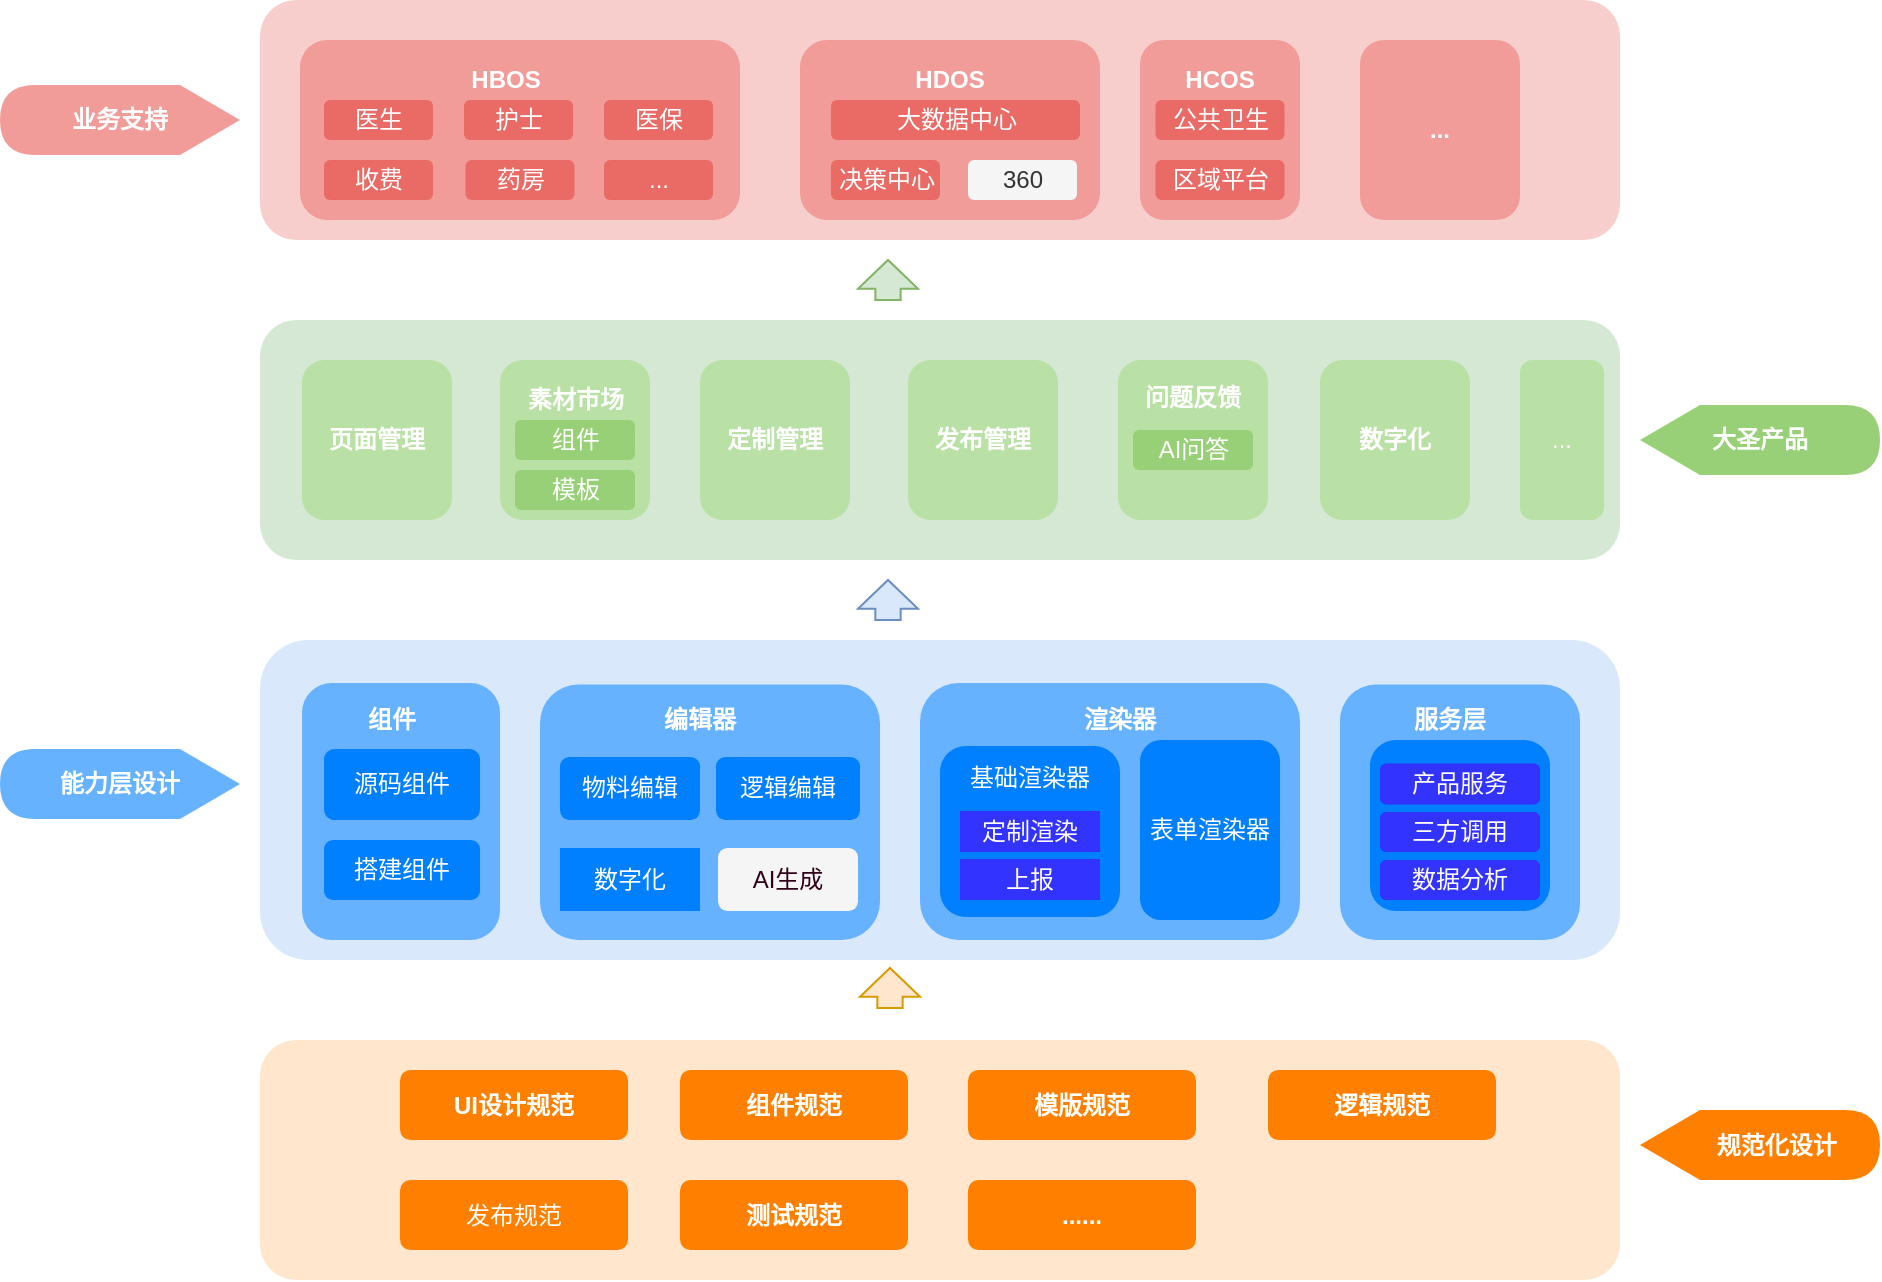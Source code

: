 <mxfile version="24.6.2" type="github" pages="2">
  <diagram name="第 1 页" id="Ihx0P2SWV2xgKwI4vrT0">
    <mxGraphModel dx="2109" dy="1394" grid="1" gridSize="10" guides="1" tooltips="1" connect="1" arrows="1" fold="1" page="1" pageScale="1" pageWidth="1169" pageHeight="827" math="0" shadow="0">
      <root>
        <mxCell id="0" />
        <mxCell id="1" parent="0" />
        <mxCell id="CBLO3VD58gaESAwxVpmc-16" value="&lt;h3&gt;&lt;br&gt;&lt;/h3&gt;" style="rounded=1;whiteSpace=wrap;html=1;fillColor=#FFE6CC;strokeColor=none;glass=0;" vertex="1" parent="1">
          <mxGeometry x="80" y="440" width="680" height="120" as="geometry" />
        </mxCell>
        <mxCell id="CBLO3VD58gaESAwxVpmc-18" value="&lt;font color=&quot;#ffffff&quot;&gt;&lt;b&gt;&amp;nbsp; &amp;nbsp; &amp;nbsp;规范化设计&lt;/b&gt;&lt;/font&gt;" style="shape=display;whiteSpace=wrap;html=1;fillColor=#FF8000;strokeColor=none;fontColor=#000000;" vertex="1" parent="1">
          <mxGeometry x="770" y="475" width="120" height="35" as="geometry" />
        </mxCell>
        <mxCell id="CBLO3VD58gaESAwxVpmc-19" value="" style="rounded=1;whiteSpace=wrap;html=1;shadow=0;rotation=0;glass=0;fillColor=#dae8fc;strokeColor=none;" vertex="1" parent="1">
          <mxGeometry x="80" y="240" width="680" height="160" as="geometry" />
        </mxCell>
        <mxCell id="CBLO3VD58gaESAwxVpmc-20" value="&lt;font color=&quot;#ffffff&quot;&gt;&lt;b&gt;能力层设计&lt;/b&gt;&lt;/font&gt;" style="shape=display;whiteSpace=wrap;html=1;fillColor=#66B2FF;strokeColor=none;direction=west;" vertex="1" parent="1">
          <mxGeometry x="-50" y="294.5" width="120" height="35" as="geometry" />
        </mxCell>
        <mxCell id="CBLO3VD58gaESAwxVpmc-21" value="" style="rounded=1;whiteSpace=wrap;html=1;fillColor=#66B2FF;strokeColor=none;" vertex="1" parent="1">
          <mxGeometry x="101" y="261.5" width="99" height="128.5" as="geometry" />
        </mxCell>
        <mxCell id="CBLO3VD58gaESAwxVpmc-22" value="&lt;span style=&quot;color: rgb(255, 255, 255);&quot;&gt;&lt;b&gt;组件&lt;/b&gt;&lt;/span&gt;" style="rounded=0;whiteSpace=wrap;html=1;strokeColor=none;fillColor=none;" vertex="1" parent="1">
          <mxGeometry x="106" y="270" width="80" height="20" as="geometry" />
        </mxCell>
        <mxCell id="CBLO3VD58gaESAwxVpmc-23" value="&lt;font color=&quot;#ffffff&quot;&gt;源码组件&lt;/font&gt;" style="rounded=1;whiteSpace=wrap;html=1;strokeColor=none;fillColor=#007FFF;" vertex="1" parent="1">
          <mxGeometry x="112" y="294.5" width="78" height="35.5" as="geometry" />
        </mxCell>
        <mxCell id="CBLO3VD58gaESAwxVpmc-24" value="&lt;font color=&quot;#ffffff&quot;&gt;搭建组件&lt;/font&gt;" style="rounded=1;whiteSpace=wrap;html=1;strokeColor=none;fillColor=#007FFF;" vertex="1" parent="1">
          <mxGeometry x="112" y="340" width="78" height="30" as="geometry" />
        </mxCell>
        <mxCell id="CBLO3VD58gaESAwxVpmc-26" value="" style="rounded=1;whiteSpace=wrap;html=1;fillColor=#66B2FF;strokeColor=none;" vertex="1" parent="1">
          <mxGeometry x="220" y="262.25" width="170" height="127.75" as="geometry" />
        </mxCell>
        <mxCell id="CBLO3VD58gaESAwxVpmc-27" value="&lt;font color=&quot;#ffffff&quot;&gt;&lt;b&gt;编辑器&lt;/b&gt;&lt;/font&gt;" style="rounded=0;whiteSpace=wrap;html=1;strokeColor=none;fillColor=none;" vertex="1" parent="1">
          <mxGeometry x="260" y="270" width="80" height="20" as="geometry" />
        </mxCell>
        <mxCell id="CBLO3VD58gaESAwxVpmc-28" value="" style="rounded=1;whiteSpace=wrap;html=1;fillColor=#66B2FF;strokeColor=none;" vertex="1" parent="1">
          <mxGeometry x="410" y="261.5" width="190" height="128.5" as="geometry" />
        </mxCell>
        <mxCell id="CBLO3VD58gaESAwxVpmc-29" value="&lt;font color=&quot;#ffffff&quot;&gt;&lt;b&gt;渲染器&lt;/b&gt;&lt;/font&gt;" style="rounded=0;whiteSpace=wrap;html=1;strokeColor=none;fillColor=none;" vertex="1" parent="1">
          <mxGeometry x="470" y="270" width="80" height="20" as="geometry" />
        </mxCell>
        <mxCell id="CBLO3VD58gaESAwxVpmc-30" value="" style="rounded=1;whiteSpace=wrap;html=1;fillColor=#66B2FF;strokeColor=none;" vertex="1" parent="1">
          <mxGeometry x="620" y="262.25" width="120" height="127.75" as="geometry" />
        </mxCell>
        <mxCell id="CBLO3VD58gaESAwxVpmc-31" value="&lt;font color=&quot;#ffffff&quot;&gt;服务层&lt;/font&gt;" style="rounded=0;whiteSpace=wrap;html=1;strokeColor=none;fillColor=none;fontStyle=1" vertex="1" parent="1">
          <mxGeometry x="635" y="270" width="80" height="20" as="geometry" />
        </mxCell>
        <mxCell id="CBLO3VD58gaESAwxVpmc-32" value="" style="rounded=1;whiteSpace=wrap;html=1;shadow=0;rotation=0;glass=0;fillColor=#d5e8d4;strokeColor=none;" vertex="1" parent="1">
          <mxGeometry x="80" y="80" width="680" height="120" as="geometry" />
        </mxCell>
        <mxCell id="CBLO3VD58gaESAwxVpmc-34" value="&lt;font color=&quot;#ffffff&quot;&gt;&lt;b&gt;大圣产品&lt;/b&gt;&lt;/font&gt;" style="shape=display;whiteSpace=wrap;html=1;fillColor=#97D077;strokeColor=none;" vertex="1" parent="1">
          <mxGeometry x="770" y="122.5" width="120" height="35" as="geometry" />
        </mxCell>
        <mxCell id="CBLO3VD58gaESAwxVpmc-35" value="" style="rounded=1;whiteSpace=wrap;html=1;shadow=0;rotation=0;glass=0;fillColor=#f8cecc;strokeColor=none;" vertex="1" parent="1">
          <mxGeometry x="80" y="-80" width="680" height="120" as="geometry" />
        </mxCell>
        <mxCell id="CBLO3VD58gaESAwxVpmc-36" value="&lt;font color=&quot;#ffffff&quot;&gt;&lt;b&gt;业务支持&lt;/b&gt;&lt;/font&gt;" style="shape=display;whiteSpace=wrap;html=1;fillColor=#F19C99;strokeColor=none;direction=west;" vertex="1" parent="1">
          <mxGeometry x="-50" y="-37.5" width="120" height="35" as="geometry" />
        </mxCell>
        <mxCell id="CBLO3VD58gaESAwxVpmc-37" value="&lt;b&gt;UI设计规范&lt;/b&gt;" style="rounded=1;whiteSpace=wrap;html=1;fillColor=#FF8000;strokeColor=none;fontColor=#FFFFFF;" vertex="1" parent="1">
          <mxGeometry x="150" y="455" width="114" height="35" as="geometry" />
        </mxCell>
        <mxCell id="CBLO3VD58gaESAwxVpmc-38" value="&lt;b&gt;组件规范&lt;/b&gt;" style="rounded=1;whiteSpace=wrap;html=1;fillColor=#FF8000;strokeColor=none;fontColor=#FFFFFF;" vertex="1" parent="1">
          <mxGeometry x="290" y="455" width="114" height="35" as="geometry" />
        </mxCell>
        <mxCell id="CBLO3VD58gaESAwxVpmc-39" value="&lt;b&gt;模版规范&lt;/b&gt;" style="rounded=1;whiteSpace=wrap;html=1;fillColor=#FF8000;strokeColor=none;fontColor=#FFFFFF;" vertex="1" parent="1">
          <mxGeometry x="434" y="455" width="114" height="35" as="geometry" />
        </mxCell>
        <mxCell id="CBLO3VD58gaESAwxVpmc-40" value="&lt;b&gt;逻辑规范&lt;/b&gt;" style="rounded=1;whiteSpace=wrap;html=1;fillColor=#FF8000;strokeColor=none;fontColor=#FFFFFF;" vertex="1" parent="1">
          <mxGeometry x="584" y="455" width="114" height="35" as="geometry" />
        </mxCell>
        <mxCell id="CBLO3VD58gaESAwxVpmc-41" value="发布规范" style="rounded=1;whiteSpace=wrap;html=1;fillColor=#FF8000;strokeColor=none;fontColor=#FFFFFF;" vertex="1" parent="1">
          <mxGeometry x="150" y="510" width="114" height="35" as="geometry" />
        </mxCell>
        <mxCell id="CBLO3VD58gaESAwxVpmc-42" value="&lt;b&gt;测试规范&lt;/b&gt;" style="rounded=1;whiteSpace=wrap;html=1;fillColor=#FF8000;strokeColor=none;fontColor=#FFFFFF;" vertex="1" parent="1">
          <mxGeometry x="290" y="510" width="114" height="35" as="geometry" />
        </mxCell>
        <mxCell id="CBLO3VD58gaESAwxVpmc-43" value="&lt;b&gt;......&lt;/b&gt;" style="rounded=1;whiteSpace=wrap;html=1;fillColor=#FF8000;strokeColor=none;fontColor=#FFFFFF;" vertex="1" parent="1">
          <mxGeometry x="434" y="510" width="114" height="35" as="geometry" />
        </mxCell>
        <mxCell id="CBLO3VD58gaESAwxVpmc-45" value="" style="rounded=1;whiteSpace=wrap;html=1;strokeColor=none;fillColor=#007FFF;" vertex="1" parent="1">
          <mxGeometry x="420" y="293" width="90" height="85.5" as="geometry" />
        </mxCell>
        <mxCell id="CBLO3VD58gaESAwxVpmc-46" value="&lt;font color=&quot;#ffffff&quot;&gt;表单渲染器&lt;/font&gt;" style="rounded=1;whiteSpace=wrap;html=1;strokeColor=none;fillColor=#007FFF;" vertex="1" parent="1">
          <mxGeometry x="520" y="290" width="70" height="90" as="geometry" />
        </mxCell>
        <mxCell id="CBLO3VD58gaESAwxVpmc-51" value="基础渲染器" style="rounded=0;whiteSpace=wrap;html=1;strokeColor=none;fillColor=none;fontColor=#FFFFFF;" vertex="1" parent="1">
          <mxGeometry x="430" y="298.5" width="70" height="20" as="geometry" />
        </mxCell>
        <mxCell id="CBLO3VD58gaESAwxVpmc-52" value="定制渲染" style="rounded=0;whiteSpace=wrap;html=1;fillColor=#3333FF;strokeColor=none;fontColor=#FFFFFF;" vertex="1" parent="1">
          <mxGeometry x="430" y="325.5" width="70" height="20.5" as="geometry" />
        </mxCell>
        <mxCell id="CBLO3VD58gaESAwxVpmc-53" value="" style="rounded=1;whiteSpace=wrap;html=1;strokeColor=none;fillColor=#007FFF;" vertex="1" parent="1">
          <mxGeometry x="635" y="290" width="90" height="85.5" as="geometry" />
        </mxCell>
        <mxCell id="CBLO3VD58gaESAwxVpmc-54" value="产品服务" style="rounded=1;whiteSpace=wrap;html=1;fillColor=#3333FF;strokeColor=none;fontColor=#FFFFFF;" vertex="1" parent="1">
          <mxGeometry x="640" y="301.75" width="80" height="20.5" as="geometry" />
        </mxCell>
        <mxCell id="CBLO3VD58gaESAwxVpmc-55" value="三方调用" style="rounded=1;whiteSpace=wrap;html=1;strokeColor=none;fillColor=#3333FF;fontColor=#FFFFFF;" vertex="1" parent="1">
          <mxGeometry x="640" y="326" width="80" height="20" as="geometry" />
        </mxCell>
        <mxCell id="CBLO3VD58gaESAwxVpmc-56" value="&lt;font color=&quot;#ffffff&quot;&gt;物料编辑&lt;/font&gt;" style="rounded=1;whiteSpace=wrap;html=1;strokeColor=none;fillColor=#007FFF;" vertex="1" parent="1">
          <mxGeometry x="230" y="298.5" width="70" height="31.5" as="geometry" />
        </mxCell>
        <mxCell id="CBLO3VD58gaESAwxVpmc-57" value="&lt;font color=&quot;#ffffff&quot;&gt;逻辑编辑&lt;/font&gt;" style="rounded=1;whiteSpace=wrap;html=1;strokeColor=none;fillColor=#007FFF;" vertex="1" parent="1">
          <mxGeometry x="308" y="298.5" width="72" height="31.5" as="geometry" />
        </mxCell>
        <mxCell id="CBLO3VD58gaESAwxVpmc-59" value="&lt;font color=&quot;#ffffff&quot;&gt;数字化&lt;/font&gt;" style="rounded=1;whiteSpace=wrap;html=1;strokeColor=none;fillColor=#007FFF;arcSize=0;" vertex="1" parent="1">
          <mxGeometry x="230" y="344" width="70" height="31.5" as="geometry" />
        </mxCell>
        <mxCell id="CBLO3VD58gaESAwxVpmc-60" value="&lt;font&gt;AI生成&lt;/font&gt;" style="rounded=1;whiteSpace=wrap;html=1;strokeColor=none;fillColor=#f5f5f5;fontColor=#33001A;" vertex="1" parent="1">
          <mxGeometry x="309" y="344" width="70" height="31.5" as="geometry" />
        </mxCell>
        <mxCell id="CBLO3VD58gaESAwxVpmc-61" value="&lt;b&gt;&lt;font color=&quot;#ffffff&quot;&gt;页面管理&lt;/font&gt;&lt;/b&gt;" style="rounded=1;whiteSpace=wrap;html=1;fillColor=#B9E0A5;strokeColor=none;" vertex="1" parent="1">
          <mxGeometry x="101" y="100" width="75" height="80" as="geometry" />
        </mxCell>
        <mxCell id="CBLO3VD58gaESAwxVpmc-62" value="&lt;b style=&quot;&quot;&gt;定制管理&lt;/b&gt;" style="rounded=1;whiteSpace=wrap;html=1;strokeColor=none;fillColor=#B9E0A5;fontColor=#FFFFFF;" vertex="1" parent="1">
          <mxGeometry x="300" y="100" width="75" height="80" as="geometry" />
        </mxCell>
        <mxCell id="CBLO3VD58gaESAwxVpmc-63" value="&lt;b&gt;&lt;font color=&quot;#ffffff&quot;&gt;发布管理&lt;/font&gt;&lt;/b&gt;" style="rounded=1;whiteSpace=wrap;html=1;strokeColor=none;fillColor=#B9E0A5;" vertex="1" parent="1">
          <mxGeometry x="404" y="100" width="75" height="80" as="geometry" />
        </mxCell>
        <mxCell id="CBLO3VD58gaESAwxVpmc-65" value="&lt;b&gt;&lt;font color=&quot;#ffffff&quot;&gt;问题反馈&lt;/font&gt;&lt;/b&gt;&lt;div&gt;&lt;b&gt;&lt;font color=&quot;#ffffff&quot;&gt;&lt;br&gt;&lt;/font&gt;&lt;/b&gt;&lt;/div&gt;&lt;div&gt;&lt;font color=&quot;#ffffff&quot;&gt;&lt;br&gt;&lt;/font&gt;&lt;/div&gt;&lt;div&gt;&lt;br&gt;&lt;/div&gt;" style="rounded=1;whiteSpace=wrap;html=1;fillColor=#B9E0A5;strokeColor=none;" vertex="1" parent="1">
          <mxGeometry x="509" y="100" width="75" height="80" as="geometry" />
        </mxCell>
        <mxCell id="CBLO3VD58gaESAwxVpmc-66" value="&lt;b&gt;&lt;font color=&quot;#ffffff&quot;&gt;数字化&lt;/font&gt;&lt;/b&gt;" style="rounded=1;whiteSpace=wrap;html=1;fillColor=#B9E0A5;strokeColor=none;" vertex="1" parent="1">
          <mxGeometry x="610" y="100" width="75" height="80" as="geometry" />
        </mxCell>
        <mxCell id="CBLO3VD58gaESAwxVpmc-69" value="" style="rounded=1;whiteSpace=wrap;html=1;fillColor=#B9E0A5;strokeColor=none;" vertex="1" parent="1">
          <mxGeometry x="200" y="100" width="75" height="80" as="geometry" />
        </mxCell>
        <mxCell id="CBLO3VD58gaESAwxVpmc-70" value="&lt;font color=&quot;#ffffff&quot;&gt;...&lt;/font&gt;" style="rounded=1;whiteSpace=wrap;html=1;fillColor=#B9E0A5;strokeColor=none;" vertex="1" parent="1">
          <mxGeometry x="710" y="100" width="42" height="80" as="geometry" />
        </mxCell>
        <mxCell id="CBLO3VD58gaESAwxVpmc-72" value="" style="rounded=1;whiteSpace=wrap;html=1;fillColor=#F19C99;strokeColor=none;" vertex="1" parent="1">
          <mxGeometry x="100" y="-60" width="220" height="90" as="geometry" />
        </mxCell>
        <mxCell id="CBLO3VD58gaESAwxVpmc-77" value="&lt;font color=&quot;#ffffff&quot;&gt;HBOS&lt;/font&gt;" style="rounded=1;whiteSpace=wrap;html=1;strokeColor=none;fillColor=none;fontStyle=1" vertex="1" parent="1">
          <mxGeometry x="146" y="-50" width="114" height="20" as="geometry" />
        </mxCell>
        <mxCell id="CBLO3VD58gaESAwxVpmc-78" value="&lt;font color=&quot;#ffffff&quot;&gt;医生&lt;/font&gt;" style="rounded=1;whiteSpace=wrap;html=1;strokeColor=none;fillColor=#EA6B66;" vertex="1" parent="1">
          <mxGeometry x="112" y="-30" width="54.5" height="20" as="geometry" />
        </mxCell>
        <mxCell id="CBLO3VD58gaESAwxVpmc-79" value="&lt;font color=&quot;#ffffff&quot;&gt;护士&lt;/font&gt;" style="rounded=1;whiteSpace=wrap;html=1;strokeColor=none;fillColor=#EA6B66;" vertex="1" parent="1">
          <mxGeometry x="182" y="-30" width="54.5" height="20" as="geometry" />
        </mxCell>
        <mxCell id="CBLO3VD58gaESAwxVpmc-80" value="医保" style="rounded=1;whiteSpace=wrap;html=1;strokeColor=none;fillColor=#EA6B66;fontColor=#FFFFFF;" vertex="1" parent="1">
          <mxGeometry x="252" y="-30" width="54.5" height="20" as="geometry" />
        </mxCell>
        <mxCell id="CBLO3VD58gaESAwxVpmc-81" value="&lt;font color=&quot;#ffffff&quot;&gt;收费&lt;/font&gt;" style="rounded=1;whiteSpace=wrap;html=1;strokeColor=none;fillColor=#EA6B66;" vertex="1" parent="1">
          <mxGeometry x="112" width="54.5" height="20" as="geometry" />
        </mxCell>
        <mxCell id="CBLO3VD58gaESAwxVpmc-83" value="&lt;font color=&quot;#ffffff&quot;&gt;药房&lt;/font&gt;" style="rounded=1;whiteSpace=wrap;html=1;strokeColor=none;fillColor=#EA6B66;" vertex="1" parent="1">
          <mxGeometry x="182.75" width="54.5" height="20" as="geometry" />
        </mxCell>
        <mxCell id="CBLO3VD58gaESAwxVpmc-84" value="&lt;font color=&quot;#ffffff&quot;&gt;...&lt;/font&gt;" style="rounded=1;whiteSpace=wrap;html=1;strokeColor=none;fillColor=#EA6B66;" vertex="1" parent="1">
          <mxGeometry x="252" width="54.5" height="20" as="geometry" />
        </mxCell>
        <mxCell id="CBLO3VD58gaESAwxVpmc-85" value="" style="rounded=1;whiteSpace=wrap;html=1;fillColor=#F19C99;strokeColor=none;" vertex="1" parent="1">
          <mxGeometry x="350" y="-60" width="150" height="90" as="geometry" />
        </mxCell>
        <mxCell id="CBLO3VD58gaESAwxVpmc-86" value="&lt;font color=&quot;#ffffff&quot;&gt;HDOS&lt;/font&gt;" style="rounded=1;whiteSpace=wrap;html=1;strokeColor=none;fillColor=none;fontStyle=1" vertex="1" parent="1">
          <mxGeometry x="395" y="-50" width="60" height="20" as="geometry" />
        </mxCell>
        <mxCell id="CBLO3VD58gaESAwxVpmc-87" value="大数据中心" style="rounded=1;whiteSpace=wrap;html=1;strokeColor=none;fillColor=#EA6B66;fontColor=#FFFFFF;" vertex="1" parent="1">
          <mxGeometry x="365.5" y="-30" width="124.5" height="20" as="geometry" />
        </mxCell>
        <mxCell id="CBLO3VD58gaESAwxVpmc-89" value="决策中心" style="rounded=1;whiteSpace=wrap;html=1;strokeColor=none;fillColor=#EA6B66;fontColor=#FFFFFF;" vertex="1" parent="1">
          <mxGeometry x="365.5" width="54.5" height="20" as="geometry" />
        </mxCell>
        <mxCell id="CBLO3VD58gaESAwxVpmc-91" value="360" style="rounded=1;whiteSpace=wrap;html=1;strokeColor=none;fillColor=#f5f5f5;fontColor=#333333;" vertex="1" parent="1">
          <mxGeometry x="434" width="54.5" height="20" as="geometry" />
        </mxCell>
        <mxCell id="CBLO3VD58gaESAwxVpmc-92" value="" style="rounded=1;whiteSpace=wrap;html=1;fillColor=#F19C99;strokeColor=none;" vertex="1" parent="1">
          <mxGeometry x="520" y="-60" width="80" height="90" as="geometry" />
        </mxCell>
        <mxCell id="CBLO3VD58gaESAwxVpmc-93" value="&lt;font color=&quot;#ffffff&quot;&gt;HCOS&lt;/font&gt;" style="rounded=1;whiteSpace=wrap;html=1;strokeColor=none;fillColor=none;fontStyle=1" vertex="1" parent="1">
          <mxGeometry x="530" y="-50" width="60" height="20" as="geometry" />
        </mxCell>
        <mxCell id="CBLO3VD58gaESAwxVpmc-94" value="公共卫生" style="rounded=1;whiteSpace=wrap;html=1;strokeColor=none;fillColor=#EA6B66;fontColor=#FFFFFF;" vertex="1" parent="1">
          <mxGeometry x="527.75" y="-30" width="64.5" height="20" as="geometry" />
        </mxCell>
        <mxCell id="CBLO3VD58gaESAwxVpmc-95" value="区域平台" style="rounded=1;whiteSpace=wrap;html=1;strokeColor=none;fillColor=#EA6B66;fontColor=#FFFFFF;" vertex="1" parent="1">
          <mxGeometry x="527.75" width="64.5" height="20" as="geometry" />
        </mxCell>
        <mxCell id="CBLO3VD58gaESAwxVpmc-96" value="&lt;font color=&quot;#ffffff&quot;&gt;&lt;b&gt;...&lt;/b&gt;&lt;/font&gt;" style="rounded=1;whiteSpace=wrap;html=1;fillColor=#F19C99;strokeColor=none;" vertex="1" parent="1">
          <mxGeometry x="630" y="-60" width="80" height="90" as="geometry" />
        </mxCell>
        <mxCell id="CBLO3VD58gaESAwxVpmc-100" value="&lt;font color=&quot;#ffffff&quot;&gt;素材市场&lt;/font&gt;" style="rounded=1;whiteSpace=wrap;html=1;strokeColor=none;fillColor=none;fontStyle=1" vertex="1" parent="1">
          <mxGeometry x="207.5" y="110" width="60" height="20" as="geometry" />
        </mxCell>
        <mxCell id="CBLO3VD58gaESAwxVpmc-102" value="&lt;font color=&quot;#ffffff&quot;&gt;组件&lt;/font&gt;" style="rounded=1;whiteSpace=wrap;html=1;strokeColor=none;fillColor=#97D077;" vertex="1" parent="1">
          <mxGeometry x="207.5" y="130" width="60" height="20" as="geometry" />
        </mxCell>
        <mxCell id="CBLO3VD58gaESAwxVpmc-103" value="&lt;font color=&quot;#ffffff&quot;&gt;模板&lt;/font&gt;" style="rounded=1;whiteSpace=wrap;html=1;strokeColor=none;fillColor=#97D077;" vertex="1" parent="1">
          <mxGeometry x="207.5" y="155" width="60" height="20" as="geometry" />
        </mxCell>
        <mxCell id="CBLO3VD58gaESAwxVpmc-113" value="" style="shape=singleArrow;direction=north;whiteSpace=wrap;html=1;arrowWidth=0.422;arrowSize=0.717;fillColor=#ffe6cc;strokeColor=#d79b00;" vertex="1" parent="1">
          <mxGeometry x="380" y="404" width="30" height="20" as="geometry" />
        </mxCell>
        <mxCell id="CBLO3VD58gaESAwxVpmc-116" value="" style="shape=singleArrow;direction=north;whiteSpace=wrap;html=1;arrowWidth=0.422;arrowSize=0.717;fillColor=#dae8fc;strokeColor=#6c8ebf;" vertex="1" parent="1">
          <mxGeometry x="379" y="210" width="30" height="20" as="geometry" />
        </mxCell>
        <mxCell id="CBLO3VD58gaESAwxVpmc-117" value="" style="shape=singleArrow;direction=north;whiteSpace=wrap;html=1;arrowWidth=0.422;arrowSize=0.717;fillColor=#d5e8d4;strokeColor=#82b366;" vertex="1" parent="1">
          <mxGeometry x="379" y="50" width="30" height="20" as="geometry" />
        </mxCell>
        <mxCell id="CBLO3VD58gaESAwxVpmc-120" value="&lt;font color=&quot;#ffffff&quot;&gt;AI问答&lt;/font&gt;" style="rounded=1;whiteSpace=wrap;html=1;strokeColor=none;fillColor=#97D077;" vertex="1" parent="1">
          <mxGeometry x="516.5" y="135" width="60" height="20" as="geometry" />
        </mxCell>
        <mxCell id="CBLO3VD58gaESAwxVpmc-121" value="上报" style="rounded=0;whiteSpace=wrap;html=1;fillColor=#3333FF;strokeColor=none;fontColor=#FFFFFF;" vertex="1" parent="1">
          <mxGeometry x="430" y="349.5" width="70" height="20.5" as="geometry" />
        </mxCell>
        <mxCell id="CBLO3VD58gaESAwxVpmc-124" value="数据分析" style="rounded=1;whiteSpace=wrap;html=1;strokeColor=none;fillColor=#3333FF;fontColor=#FFFFFF;" vertex="1" parent="1">
          <mxGeometry x="640" y="350" width="80" height="20" as="geometry" />
        </mxCell>
      </root>
    </mxGraphModel>
  </diagram>
  <diagram id="_g9TrDihs8L3n8dFIb_W" name="第 2 页">
    <mxGraphModel dx="2074" dy="1121" grid="1" gridSize="10" guides="1" tooltips="1" connect="1" arrows="1" fold="1" page="1" pageScale="1" pageWidth="1169" pageHeight="827" math="0" shadow="0">
      <root>
        <mxCell id="0" />
        <mxCell id="1" parent="0" />
        <mxCell id="FcNsKvqCmcVXWMOmH7gl-2" value="&lt;font color=&quot;#ffffff&quot; style=&quot;font-size: 26px;&quot;&gt;超时事件A&lt;br&gt;触发&lt;/font&gt;" style="rounded=0;whiteSpace=wrap;html=1;fillColor=#EF7D31;strokeColor=#EF7D31;" vertex="1" parent="1">
          <mxGeometry x="240" y="540" width="160" height="120" as="geometry" />
        </mxCell>
        <mxCell id="FcNsKvqCmcVXWMOmH7gl-3" value="&lt;font color=&quot;#ffffff&quot; style=&quot;font-size: 26px;&quot;&gt;事件触发&lt;/font&gt;" style="rounded=0;whiteSpace=wrap;html=1;fillColor=#EF7D31;strokeColor=#EF7D31;" vertex="1" parent="1">
          <mxGeometry x="240" y="300" width="160" height="40" as="geometry" />
        </mxCell>
        <mxCell id="FcNsKvqCmcVXWMOmH7gl-9" style="edgeStyle=orthogonalEdgeStyle;rounded=0;orthogonalLoop=1;jettySize=auto;html=1;entryX=0.5;entryY=0;entryDx=0;entryDy=0;strokeWidth=2;strokeColor=#B8CAAE;" edge="1" parent="1" source="FcNsKvqCmcVXWMOmH7gl-4" target="FcNsKvqCmcVXWMOmH7gl-3">
          <mxGeometry relative="1" as="geometry" />
        </mxCell>
        <mxCell id="FcNsKvqCmcVXWMOmH7gl-4" value="&lt;font color=&quot;#ffffff&quot; style=&quot;font-size: 26px;&quot;&gt;事件触发&lt;/font&gt;" style="rounded=0;whiteSpace=wrap;html=1;fillColor=#EF7D31;strokeColor=#EF7D31;" vertex="1" parent="1">
          <mxGeometry x="240" y="180" width="160" height="40" as="geometry" />
        </mxCell>
        <mxCell id="FcNsKvqCmcVXWMOmH7gl-5" value="" style="endArrow=classic;html=1;rounded=0;exitX=0.5;exitY=1;exitDx=0;exitDy=0;entryX=0.5;entryY=0;entryDx=0;entryDy=0;strokeColor=#B8CAAE;strokeWidth=2;" edge="1" parent="1" source="FcNsKvqCmcVXWMOmH7gl-3" target="FcNsKvqCmcVXWMOmH7gl-2">
          <mxGeometry width="50" height="50" relative="1" as="geometry">
            <mxPoint x="320" y="480" as="sourcePoint" />
            <mxPoint x="370" y="430" as="targetPoint" />
          </mxGeometry>
        </mxCell>
        <mxCell id="FcNsKvqCmcVXWMOmH7gl-6" value="" style="endArrow=classic;html=1;rounded=0;exitX=0.5;exitY=1;exitDx=0;exitDy=0;strokeWidth=2;strokeColor=#B8CAAE;" edge="1" parent="1" source="FcNsKvqCmcVXWMOmH7gl-2">
          <mxGeometry width="50" height="50" relative="1" as="geometry">
            <mxPoint x="330" y="720" as="sourcePoint" />
            <mxPoint x="320" y="80" as="targetPoint" />
            <Array as="points">
              <mxPoint x="320" y="700" />
              <mxPoint x="200" y="700" />
              <mxPoint x="200" y="60" />
              <mxPoint x="320" y="60" />
            </Array>
          </mxGeometry>
        </mxCell>
        <mxCell id="FcNsKvqCmcVXWMOmH7gl-8" value="" style="edgeStyle=orthogonalEdgeStyle;rounded=0;orthogonalLoop=1;jettySize=auto;html=1;strokeColor=#B8CAAE;strokeWidth=2;" edge="1" parent="1" source="FcNsKvqCmcVXWMOmH7gl-7" target="FcNsKvqCmcVXWMOmH7gl-4">
          <mxGeometry relative="1" as="geometry" />
        </mxCell>
        <mxCell id="FcNsKvqCmcVXWMOmH7gl-7" value="&lt;font style=&quot;font-size: 26px;&quot;&gt;事件循环&lt;/font&gt;" style="text;html=1;align=center;verticalAlign=middle;resizable=0;points=[];autosize=1;strokeColor=none;fillColor=none;" vertex="1" parent="1">
          <mxGeometry x="255" y="75" width="130" height="40" as="geometry" />
        </mxCell>
        <mxCell id="FcNsKvqCmcVXWMOmH7gl-10" value="&lt;font color=&quot;#ffffff&quot; style=&quot;font-size: 26px;&quot;&gt;线程池处&lt;br&gt;理事件&lt;/font&gt;" style="ellipse;whiteSpace=wrap;html=1;aspect=fixed;fillColor=#5B9BD5;strokeColor=#5B9BD5;" vertex="1" parent="1">
          <mxGeometry x="750" y="130" width="240" height="240" as="geometry" />
        </mxCell>
        <mxCell id="FcNsKvqCmcVXWMOmH7gl-16" style="edgeStyle=orthogonalEdgeStyle;rounded=0;orthogonalLoop=1;jettySize=auto;html=1;exitX=0;exitY=0.5;exitDx=0;exitDy=0;strokeWidth=2;" edge="1" parent="1" source="FcNsKvqCmcVXWMOmH7gl-11">
          <mxGeometry relative="1" as="geometry">
            <mxPoint x="400" y="594.5" as="targetPoint" />
            <mxPoint x="660" y="594.5" as="sourcePoint" />
          </mxGeometry>
        </mxCell>
        <mxCell id="FcNsKvqCmcVXWMOmH7gl-11" value="&lt;font color=&quot;#ffffff&quot; style=&quot;font-size: 26px;&quot;&gt;事件操作队列&lt;/font&gt;" style="rounded=0;whiteSpace=wrap;html=1;fillColor=#000000;" vertex="1" parent="1">
          <mxGeometry x="670" y="560" width="420" height="70" as="geometry" />
        </mxCell>
        <mxCell id="FcNsKvqCmcVXWMOmH7gl-12" value="" style="endArrow=classic;html=1;rounded=0;exitX=0.5;exitY=1;exitDx=0;exitDy=0;strokeWidth=2;" edge="1" parent="1" source="FcNsKvqCmcVXWMOmH7gl-10">
          <mxGeometry width="50" height="50" relative="1" as="geometry">
            <mxPoint x="869.5" y="370" as="sourcePoint" />
            <mxPoint x="870" y="560" as="targetPoint" />
          </mxGeometry>
        </mxCell>
        <mxCell id="FcNsKvqCmcVXWMOmH7gl-13" value="" style="endArrow=classic;html=1;rounded=0;exitX=1;exitY=0.5;exitDx=0;exitDy=0;entryX=-0.004;entryY=0.538;entryDx=0;entryDy=0;entryPerimeter=0;strokeWidth=2;" edge="1" parent="1" source="FcNsKvqCmcVXWMOmH7gl-4" target="FcNsKvqCmcVXWMOmH7gl-10">
          <mxGeometry width="50" height="50" relative="1" as="geometry">
            <mxPoint x="820" y="490" as="sourcePoint" />
            <mxPoint x="740" y="260" as="targetPoint" />
          </mxGeometry>
        </mxCell>
        <mxCell id="FcNsKvqCmcVXWMOmH7gl-14" value="" style="endArrow=classic;html=1;rounded=0;exitX=1;exitY=0.5;exitDx=0;exitDy=0;strokeWidth=2;" edge="1" parent="1" source="FcNsKvqCmcVXWMOmH7gl-3">
          <mxGeometry width="50" height="50" relative="1" as="geometry">
            <mxPoint x="410" y="210" as="sourcePoint" />
            <mxPoint x="750" y="260" as="targetPoint" />
          </mxGeometry>
        </mxCell>
      </root>
    </mxGraphModel>
  </diagram>
</mxfile>
